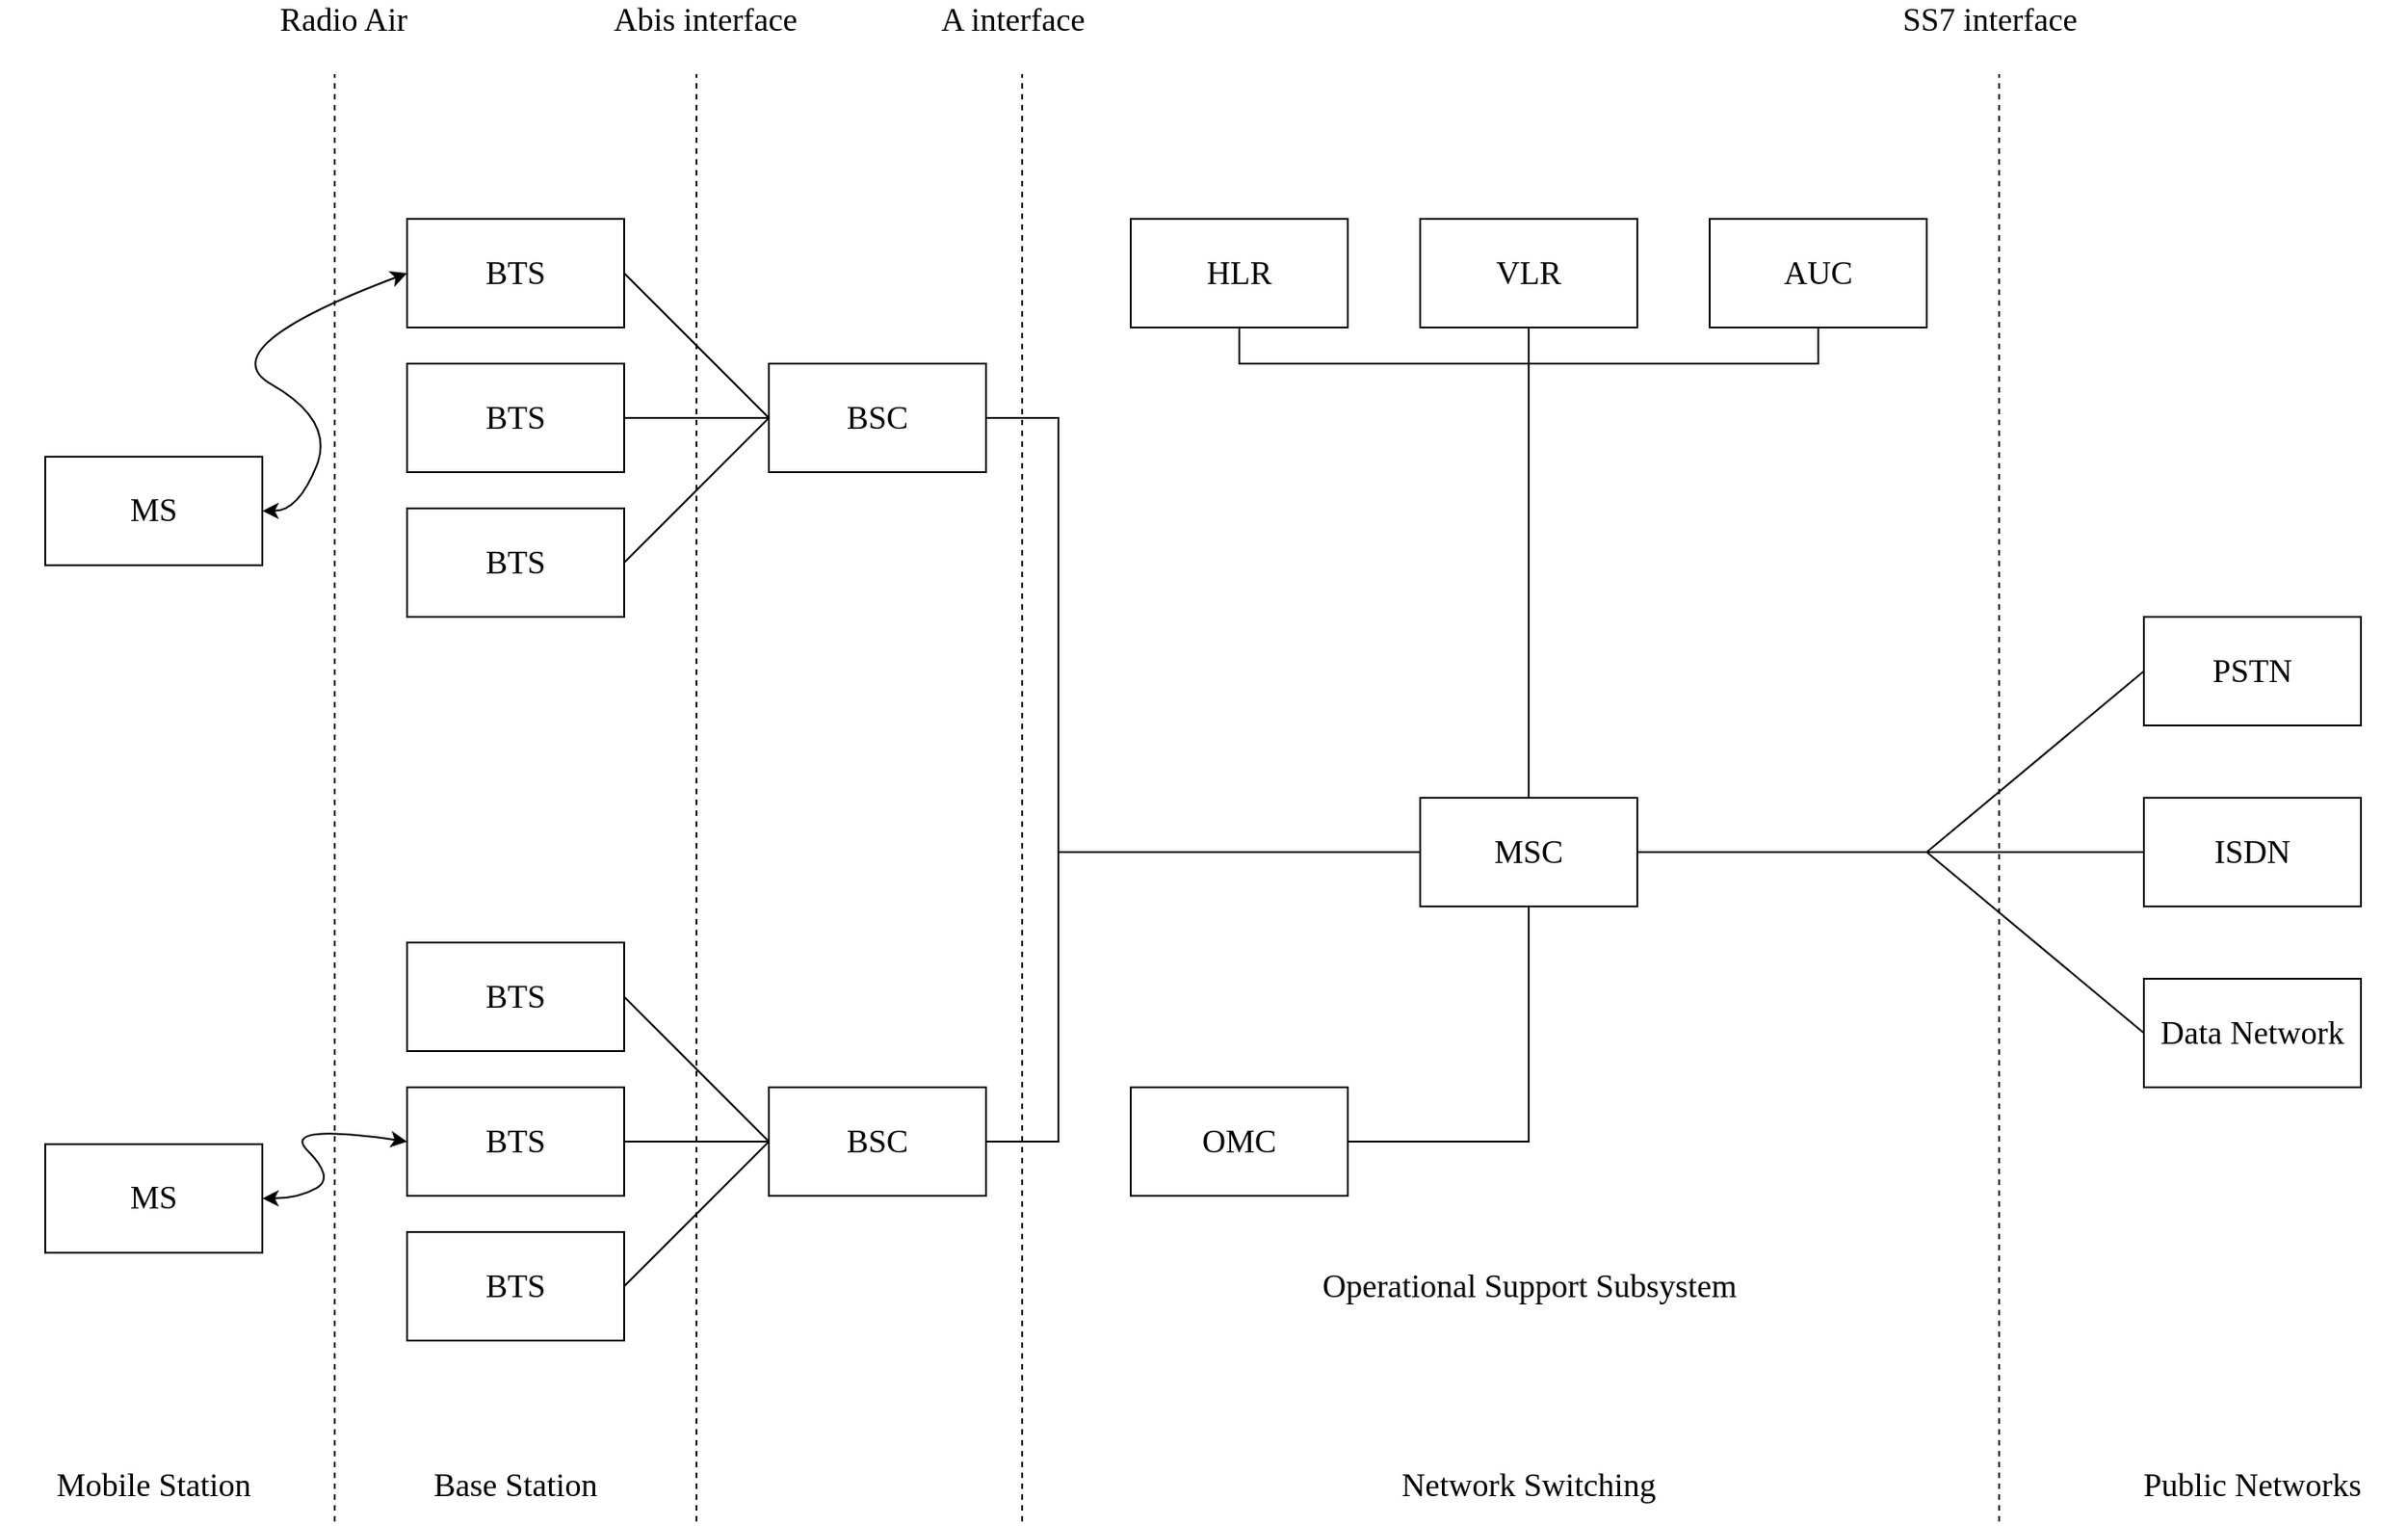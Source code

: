 <mxfile version="12.6.5" type="device"><diagram id="dpLmkmjAVTTj8IhSui4P" name="Page-1"><mxGraphModel dx="2062" dy="1176" grid="1" gridSize="10" guides="1" tooltips="1" connect="1" arrows="1" fold="1" page="1" pageScale="1" pageWidth="1654" pageHeight="1169" math="0" shadow="0"><root><mxCell id="0"/><mxCell id="1" parent="0"/><mxCell id="96BK2nDPR3z_pCr1Sokg-1" value="MS" style="rounded=0;whiteSpace=wrap;html=1;fontFamily=Ubuntu;fontSize=18;strokeColor=#000000;" vertex="1" parent="1"><mxGeometry x="40" y="331.43" width="120" height="60" as="geometry"/></mxCell><mxCell id="96BK2nDPR3z_pCr1Sokg-2" value="MS" style="rounded=0;whiteSpace=wrap;html=1;fontFamily=Ubuntu;fontSize=18;strokeColor=#000000;" vertex="1" parent="1"><mxGeometry x="40" y="711.43" width="120" height="60" as="geometry"/></mxCell><mxCell id="96BK2nDPR3z_pCr1Sokg-15" style="rounded=0;orthogonalLoop=1;jettySize=auto;html=1;exitX=1;exitY=0.5;exitDx=0;exitDy=0;entryX=0;entryY=0.5;entryDx=0;entryDy=0;fontFamily=Ubuntu;endArrow=none;endFill=0;fontSize=18;strokeColor=#000000;" edge="1" parent="1" source="96BK2nDPR3z_pCr1Sokg-3" target="96BK2nDPR3z_pCr1Sokg-11"><mxGeometry relative="1" as="geometry"/></mxCell><mxCell id="96BK2nDPR3z_pCr1Sokg-3" value="BTS" style="rounded=0;whiteSpace=wrap;html=1;fontFamily=Ubuntu;fontSize=18;strokeColor=#000000;" vertex="1" parent="1"><mxGeometry x="240" y="200" width="120" height="60" as="geometry"/></mxCell><mxCell id="96BK2nDPR3z_pCr1Sokg-16" style="rounded=0;orthogonalLoop=1;jettySize=auto;html=1;exitX=1;exitY=0.5;exitDx=0;exitDy=0;entryX=0;entryY=0.5;entryDx=0;entryDy=0;startArrow=none;startFill=0;endArrow=none;endFill=0;fontFamily=Ubuntu;fontSize=18;strokeColor=#000000;" edge="1" parent="1" source="96BK2nDPR3z_pCr1Sokg-4" target="96BK2nDPR3z_pCr1Sokg-11"><mxGeometry relative="1" as="geometry"/></mxCell><mxCell id="96BK2nDPR3z_pCr1Sokg-4" value="BTS" style="rounded=0;whiteSpace=wrap;html=1;fontFamily=Ubuntu;fontSize=18;strokeColor=#000000;" vertex="1" parent="1"><mxGeometry x="240" y="280" width="120" height="60" as="geometry"/></mxCell><mxCell id="96BK2nDPR3z_pCr1Sokg-17" style="edgeStyle=none;rounded=0;orthogonalLoop=1;jettySize=auto;html=1;exitX=1;exitY=0.5;exitDx=0;exitDy=0;entryX=0;entryY=0.5;entryDx=0;entryDy=0;startArrow=none;startFill=0;endArrow=none;endFill=0;fontFamily=Ubuntu;fontSize=18;strokeColor=#000000;" edge="1" parent="1" source="96BK2nDPR3z_pCr1Sokg-5" target="96BK2nDPR3z_pCr1Sokg-11"><mxGeometry relative="1" as="geometry"/></mxCell><mxCell id="96BK2nDPR3z_pCr1Sokg-5" value="BTS" style="rounded=0;whiteSpace=wrap;html=1;fontFamily=Ubuntu;fontSize=18;strokeColor=#000000;" vertex="1" parent="1"><mxGeometry x="240" y="360" width="120" height="60" as="geometry"/></mxCell><mxCell id="96BK2nDPR3z_pCr1Sokg-18" style="edgeStyle=none;rounded=0;orthogonalLoop=1;jettySize=auto;html=1;exitX=1;exitY=0.5;exitDx=0;exitDy=0;entryX=0;entryY=0.5;entryDx=0;entryDy=0;startArrow=none;startFill=0;endArrow=none;endFill=0;fontFamily=Ubuntu;fontSize=18;strokeColor=#000000;" edge="1" parent="1" source="96BK2nDPR3z_pCr1Sokg-6" target="96BK2nDPR3z_pCr1Sokg-12"><mxGeometry relative="1" as="geometry"/></mxCell><mxCell id="96BK2nDPR3z_pCr1Sokg-6" value="BTS" style="rounded=0;whiteSpace=wrap;html=1;fontFamily=Ubuntu;fontSize=18;strokeColor=#000000;" vertex="1" parent="1"><mxGeometry x="240" y="600.0" width="120" height="60" as="geometry"/></mxCell><mxCell id="96BK2nDPR3z_pCr1Sokg-19" style="edgeStyle=none;rounded=0;orthogonalLoop=1;jettySize=auto;html=1;exitX=1;exitY=0.5;exitDx=0;exitDy=0;startArrow=none;startFill=0;endArrow=none;endFill=0;fontFamily=Ubuntu;entryX=0;entryY=0.5;entryDx=0;entryDy=0;fontSize=18;strokeColor=#000000;" edge="1" parent="1" source="96BK2nDPR3z_pCr1Sokg-7" target="96BK2nDPR3z_pCr1Sokg-12"><mxGeometry relative="1" as="geometry"><mxPoint x="430.0" y="741.43" as="targetPoint"/></mxGeometry></mxCell><mxCell id="96BK2nDPR3z_pCr1Sokg-7" value="BTS" style="rounded=0;whiteSpace=wrap;html=1;fontFamily=Ubuntu;fontSize=18;strokeColor=#000000;" vertex="1" parent="1"><mxGeometry x="240" y="680.0" width="120" height="60" as="geometry"/></mxCell><mxCell id="96BK2nDPR3z_pCr1Sokg-20" style="edgeStyle=none;rounded=0;orthogonalLoop=1;jettySize=auto;html=1;exitX=1;exitY=0.5;exitDx=0;exitDy=0;entryX=0;entryY=0.5;entryDx=0;entryDy=0;startArrow=none;startFill=0;endArrow=none;endFill=0;fontFamily=Ubuntu;fontSize=18;strokeColor=#000000;" edge="1" parent="1" source="96BK2nDPR3z_pCr1Sokg-8" target="96BK2nDPR3z_pCr1Sokg-12"><mxGeometry relative="1" as="geometry"/></mxCell><mxCell id="96BK2nDPR3z_pCr1Sokg-8" value="BTS" style="rounded=0;whiteSpace=wrap;html=1;fontFamily=Ubuntu;fontSize=18;strokeColor=#000000;" vertex="1" parent="1"><mxGeometry x="240" y="760.0" width="120" height="60" as="geometry"/></mxCell><mxCell id="96BK2nDPR3z_pCr1Sokg-9" value="" style="curved=1;endArrow=classic;html=1;fontFamily=Ubuntu;exitX=1;exitY=0.5;exitDx=0;exitDy=0;entryX=0;entryY=0.5;entryDx=0;entryDy=0;verticalAlign=middle;startArrow=classic;startFill=1;fontSize=18;strokeColor=#000000;" edge="1" parent="1" source="96BK2nDPR3z_pCr1Sokg-2" target="96BK2nDPR3z_pCr1Sokg-7"><mxGeometry width="50" height="50" relative="1" as="geometry"><mxPoint x="30" y="881.43" as="sourcePoint"/><mxPoint x="80" y="831.43" as="targetPoint"/><Array as="points"><mxPoint x="180" y="741.43"/><mxPoint x="200" y="730"/><mxPoint x="170" y="700"/></Array></mxGeometry></mxCell><mxCell id="96BK2nDPR3z_pCr1Sokg-10" value="" style="curved=1;endArrow=classic;html=1;fontFamily=Ubuntu;exitX=1;exitY=0.5;exitDx=0;exitDy=0;entryX=0;entryY=0.5;entryDx=0;entryDy=0;verticalAlign=middle;startArrow=classic;startFill=1;fontSize=18;strokeColor=#000000;" edge="1" parent="1" source="96BK2nDPR3z_pCr1Sokg-1" target="96BK2nDPR3z_pCr1Sokg-3"><mxGeometry width="50" height="50" relative="1" as="geometry"><mxPoint x="150" y="361.43" as="sourcePoint"/><mxPoint x="230" y="241.43" as="targetPoint"/><Array as="points"><mxPoint x="180" y="361.43"/><mxPoint x="200" y="311.43"/><mxPoint x="130" y="271.43"/></Array></mxGeometry></mxCell><mxCell id="96BK2nDPR3z_pCr1Sokg-24" style="edgeStyle=orthogonalEdgeStyle;rounded=0;orthogonalLoop=1;jettySize=auto;html=1;exitX=1;exitY=0.5;exitDx=0;exitDy=0;entryX=1;entryY=0.5;entryDx=0;entryDy=0;startArrow=none;startFill=0;endArrow=none;endFill=0;fontFamily=Ubuntu;strokeColor=#000000;fontSize=18;" edge="1" parent="1" source="96BK2nDPR3z_pCr1Sokg-11" target="96BK2nDPR3z_pCr1Sokg-12"><mxGeometry relative="1" as="geometry"><Array as="points"><mxPoint x="600" y="310"/><mxPoint x="600" y="710"/></Array></mxGeometry></mxCell><mxCell id="96BK2nDPR3z_pCr1Sokg-11" value="BSC" style="rounded=0;whiteSpace=wrap;html=1;fontFamily=Ubuntu;fontSize=18;strokeColor=#000000;" vertex="1" parent="1"><mxGeometry x="440" y="280" width="120" height="60" as="geometry"/></mxCell><mxCell id="96BK2nDPR3z_pCr1Sokg-12" value="BSC" style="rounded=0;whiteSpace=wrap;html=1;fontFamily=Ubuntu;fontSize=18;strokeColor=#000000;" vertex="1" parent="1"><mxGeometry x="440" y="680.0" width="120" height="60" as="geometry"/></mxCell><mxCell id="96BK2nDPR3z_pCr1Sokg-13" value="" style="endArrow=none;dashed=1;html=1;fontFamily=Ubuntu;fontSize=18;strokeColor=#000000;" edge="1" parent="1"><mxGeometry width="50" height="50" relative="1" as="geometry"><mxPoint x="200" y="920" as="sourcePoint"/><mxPoint x="200" y="120" as="targetPoint"/></mxGeometry></mxCell><mxCell id="96BK2nDPR3z_pCr1Sokg-21" value="" style="endArrow=none;dashed=1;html=1;fontFamily=Ubuntu;fontSize=18;strokeColor=#000000;" edge="1" parent="1"><mxGeometry width="50" height="50" relative="1" as="geometry"><mxPoint x="400" y="920" as="sourcePoint"/><mxPoint x="400" y="120" as="targetPoint"/></mxGeometry></mxCell><mxCell id="96BK2nDPR3z_pCr1Sokg-29" style="edgeStyle=orthogonalEdgeStyle;rounded=0;orthogonalLoop=1;jettySize=auto;html=1;exitX=0.5;exitY=1;exitDx=0;exitDy=0;startArrow=none;startFill=0;endArrow=none;endFill=0;strokeColor=#000000;fontFamily=Ubuntu;fontSize=18;" edge="1" parent="1" source="96BK2nDPR3z_pCr1Sokg-22"><mxGeometry relative="1" as="geometry"><mxPoint x="820" y="280" as="targetPoint"/></mxGeometry></mxCell><mxCell id="96BK2nDPR3z_pCr1Sokg-22" value="VLR" style="rounded=0;whiteSpace=wrap;html=1;fontFamily=Ubuntu;fontSize=18;strokeColor=#000000;" vertex="1" parent="1"><mxGeometry x="800" y="200" width="120" height="60" as="geometry"/></mxCell><mxCell id="96BK2nDPR3z_pCr1Sokg-25" style="rounded=0;orthogonalLoop=1;jettySize=auto;html=1;exitX=0;exitY=0.5;exitDx=0;exitDy=0;startArrow=none;startFill=0;endArrow=none;endFill=0;strokeColor=#000000;fontFamily=Ubuntu;fontSize=18;" edge="1" parent="1" source="96BK2nDPR3z_pCr1Sokg-23"><mxGeometry relative="1" as="geometry"><mxPoint x="600" y="550" as="targetPoint"/></mxGeometry></mxCell><mxCell id="96BK2nDPR3z_pCr1Sokg-30" style="edgeStyle=orthogonalEdgeStyle;rounded=0;orthogonalLoop=1;jettySize=auto;html=1;exitX=0.5;exitY=0;exitDx=0;exitDy=0;startArrow=none;startFill=0;endArrow=none;endFill=0;strokeColor=#000000;fontFamily=Ubuntu;fontSize=18;" edge="1" parent="1" source="96BK2nDPR3z_pCr1Sokg-23"><mxGeometry relative="1" as="geometry"><mxPoint x="860" y="280" as="targetPoint"/></mxGeometry></mxCell><mxCell id="96BK2nDPR3z_pCr1Sokg-37" style="edgeStyle=orthogonalEdgeStyle;rounded=0;orthogonalLoop=1;jettySize=auto;html=1;exitX=1;exitY=0.5;exitDx=0;exitDy=0;entryX=0;entryY=0.5;entryDx=0;entryDy=0;startArrow=none;startFill=0;endArrow=none;endFill=0;strokeColor=#000000;fontFamily=Ubuntu;fontSize=18;" edge="1" parent="1" source="96BK2nDPR3z_pCr1Sokg-23" target="96BK2nDPR3z_pCr1Sokg-34"><mxGeometry relative="1" as="geometry"/></mxCell><mxCell id="96BK2nDPR3z_pCr1Sokg-23" value="MSC" style="rounded=0;whiteSpace=wrap;html=1;fontFamily=Ubuntu;fontSize=18;strokeColor=#000000;" vertex="1" parent="1"><mxGeometry x="800" y="520" width="120" height="60" as="geometry"/></mxCell><mxCell id="96BK2nDPR3z_pCr1Sokg-28" style="edgeStyle=orthogonalEdgeStyle;rounded=0;orthogonalLoop=1;jettySize=auto;html=1;exitX=0.5;exitY=1;exitDx=0;exitDy=0;entryX=0.5;entryY=1;entryDx=0;entryDy=0;startArrow=none;startFill=0;endArrow=none;endFill=0;strokeColor=#000000;fontFamily=Ubuntu;fontSize=18;" edge="1" parent="1" source="96BK2nDPR3z_pCr1Sokg-26" target="96BK2nDPR3z_pCr1Sokg-27"><mxGeometry relative="1" as="geometry"/></mxCell><mxCell id="96BK2nDPR3z_pCr1Sokg-26" value="HLR" style="rounded=0;whiteSpace=wrap;html=1;fontFamily=Ubuntu;fontSize=18;strokeColor=#000000;" vertex="1" parent="1"><mxGeometry x="640" y="200" width="120" height="60" as="geometry"/></mxCell><mxCell id="96BK2nDPR3z_pCr1Sokg-27" value="AUC" style="rounded=0;whiteSpace=wrap;html=1;fontFamily=Ubuntu;fontSize=18;strokeColor=#000000;" vertex="1" parent="1"><mxGeometry x="960" y="200" width="120" height="60" as="geometry"/></mxCell><mxCell id="96BK2nDPR3z_pCr1Sokg-32" style="edgeStyle=orthogonalEdgeStyle;rounded=0;orthogonalLoop=1;jettySize=auto;html=1;exitX=1;exitY=0.5;exitDx=0;exitDy=0;entryX=0.5;entryY=1;entryDx=0;entryDy=0;startArrow=none;startFill=0;endArrow=none;endFill=0;strokeColor=#000000;fontFamily=Ubuntu;fontSize=18;" edge="1" parent="1" source="96BK2nDPR3z_pCr1Sokg-31" target="96BK2nDPR3z_pCr1Sokg-23"><mxGeometry relative="1" as="geometry"/></mxCell><mxCell id="96BK2nDPR3z_pCr1Sokg-31" value="OMC" style="rounded=0;whiteSpace=wrap;html=1;fontFamily=Ubuntu;fontSize=18;strokeColor=#000000;" vertex="1" parent="1"><mxGeometry x="640" y="680.0" width="120" height="60" as="geometry"/></mxCell><mxCell id="96BK2nDPR3z_pCr1Sokg-33" value="" style="endArrow=none;dashed=1;html=1;fontFamily=Ubuntu;fontSize=18;strokeColor=#000000;" edge="1" parent="1"><mxGeometry width="50" height="50" relative="1" as="geometry"><mxPoint x="580" y="920" as="sourcePoint"/><mxPoint x="580" y="120" as="targetPoint"/></mxGeometry></mxCell><mxCell id="96BK2nDPR3z_pCr1Sokg-34" value="ISDN" style="rounded=0;whiteSpace=wrap;html=1;fontFamily=Ubuntu;fontSize=18;strokeColor=#000000;" vertex="1" parent="1"><mxGeometry x="1200" y="520" width="120" height="60" as="geometry"/></mxCell><mxCell id="96BK2nDPR3z_pCr1Sokg-38" style="rounded=0;orthogonalLoop=1;jettySize=auto;html=1;exitX=0;exitY=0.5;exitDx=0;exitDy=0;startArrow=none;startFill=0;endArrow=none;endFill=0;strokeColor=#000000;fontFamily=Ubuntu;fontSize=18;" edge="1" parent="1" source="96BK2nDPR3z_pCr1Sokg-35"><mxGeometry relative="1" as="geometry"><mxPoint x="1080" y="550" as="targetPoint"/></mxGeometry></mxCell><mxCell id="96BK2nDPR3z_pCr1Sokg-35" value="PSTN" style="rounded=0;whiteSpace=wrap;html=1;fontFamily=Ubuntu;fontSize=18;strokeColor=#000000;" vertex="1" parent="1"><mxGeometry x="1200" y="420" width="120" height="60" as="geometry"/></mxCell><mxCell id="96BK2nDPR3z_pCr1Sokg-39" style="edgeStyle=none;rounded=0;orthogonalLoop=1;jettySize=auto;html=1;exitX=0;exitY=0.5;exitDx=0;exitDy=0;startArrow=none;startFill=0;endArrow=none;endFill=0;strokeColor=#000000;fontFamily=Ubuntu;fontSize=18;" edge="1" parent="1" source="96BK2nDPR3z_pCr1Sokg-36"><mxGeometry relative="1" as="geometry"><mxPoint x="1080" y="550" as="targetPoint"/></mxGeometry></mxCell><mxCell id="96BK2nDPR3z_pCr1Sokg-36" value="Data Network" style="rounded=0;whiteSpace=wrap;html=1;fontFamily=Ubuntu;fontSize=18;strokeColor=#000000;" vertex="1" parent="1"><mxGeometry x="1200" y="620" width="120" height="60" as="geometry"/></mxCell><mxCell id="96BK2nDPR3z_pCr1Sokg-40" value="" style="endArrow=none;dashed=1;html=1;fontFamily=Ubuntu;fontSize=18;strokeColor=#000000;" edge="1" parent="1"><mxGeometry width="50" height="50" relative="1" as="geometry"><mxPoint x="1120" y="920" as="sourcePoint"/><mxPoint x="1120" y="120" as="targetPoint"/></mxGeometry></mxCell><mxCell id="96BK2nDPR3z_pCr1Sokg-41" value="Mobile Station" style="text;html=1;strokeColor=none;fillColor=none;align=center;verticalAlign=middle;whiteSpace=wrap;rounded=0;fontFamily=Ubuntu;fontSize=18;" vertex="1" parent="1"><mxGeometry x="15" y="890" width="170" height="20" as="geometry"/></mxCell><mxCell id="96BK2nDPR3z_pCr1Sokg-42" value="Base Station" style="text;html=1;strokeColor=none;fillColor=none;align=center;verticalAlign=middle;whiteSpace=wrap;rounded=0;fontFamily=Ubuntu;fontSize=18;" vertex="1" parent="1"><mxGeometry x="215" y="890" width="170" height="20" as="geometry"/></mxCell><mxCell id="96BK2nDPR3z_pCr1Sokg-43" value="Network Switching" style="text;html=1;strokeColor=none;fillColor=none;align=center;verticalAlign=middle;whiteSpace=wrap;rounded=0;fontFamily=Ubuntu;fontSize=18;" vertex="1" parent="1"><mxGeometry x="775" y="890" width="170" height="20" as="geometry"/></mxCell><mxCell id="96BK2nDPR3z_pCr1Sokg-44" value="Public Networks" style="text;html=1;strokeColor=none;fillColor=none;align=center;verticalAlign=middle;whiteSpace=wrap;rounded=0;fontFamily=Ubuntu;fontSize=18;" vertex="1" parent="1"><mxGeometry x="1175" y="890" width="170" height="20" as="geometry"/></mxCell><mxCell id="96BK2nDPR3z_pCr1Sokg-45" value="Operational Support Subsystem" style="text;html=1;strokeColor=none;fillColor=none;align=center;verticalAlign=middle;whiteSpace=wrap;rounded=0;fontFamily=Ubuntu;fontSize=18;" vertex="1" parent="1"><mxGeometry x="717.5" y="780" width="285" height="20" as="geometry"/></mxCell><mxCell id="96BK2nDPR3z_pCr1Sokg-46" value="Radio Air" style="text;html=1;strokeColor=none;fillColor=none;align=center;verticalAlign=middle;whiteSpace=wrap;rounded=0;fontFamily=Ubuntu;fontSize=18;" vertex="1" parent="1"><mxGeometry x="120" y="80" width="170" height="20" as="geometry"/></mxCell><mxCell id="96BK2nDPR3z_pCr1Sokg-47" value="Abis interface" style="text;html=1;strokeColor=none;fillColor=none;align=center;verticalAlign=middle;whiteSpace=wrap;rounded=0;fontFamily=Ubuntu;fontSize=18;" vertex="1" parent="1"><mxGeometry x="320" y="80" width="170" height="20" as="geometry"/></mxCell><mxCell id="96BK2nDPR3z_pCr1Sokg-48" value="A interface" style="text;html=1;strokeColor=none;fillColor=none;align=center;verticalAlign=middle;whiteSpace=wrap;rounded=0;fontFamily=Ubuntu;fontSize=18;" vertex="1" parent="1"><mxGeometry x="490" y="80" width="170" height="20" as="geometry"/></mxCell><mxCell id="96BK2nDPR3z_pCr1Sokg-49" value="SS7 interface" style="text;html=1;strokeColor=none;fillColor=none;align=center;verticalAlign=middle;whiteSpace=wrap;rounded=0;fontFamily=Ubuntu;fontSize=18;" vertex="1" parent="1"><mxGeometry x="1030" y="80" width="170" height="20" as="geometry"/></mxCell></root></mxGraphModel></diagram></mxfile>